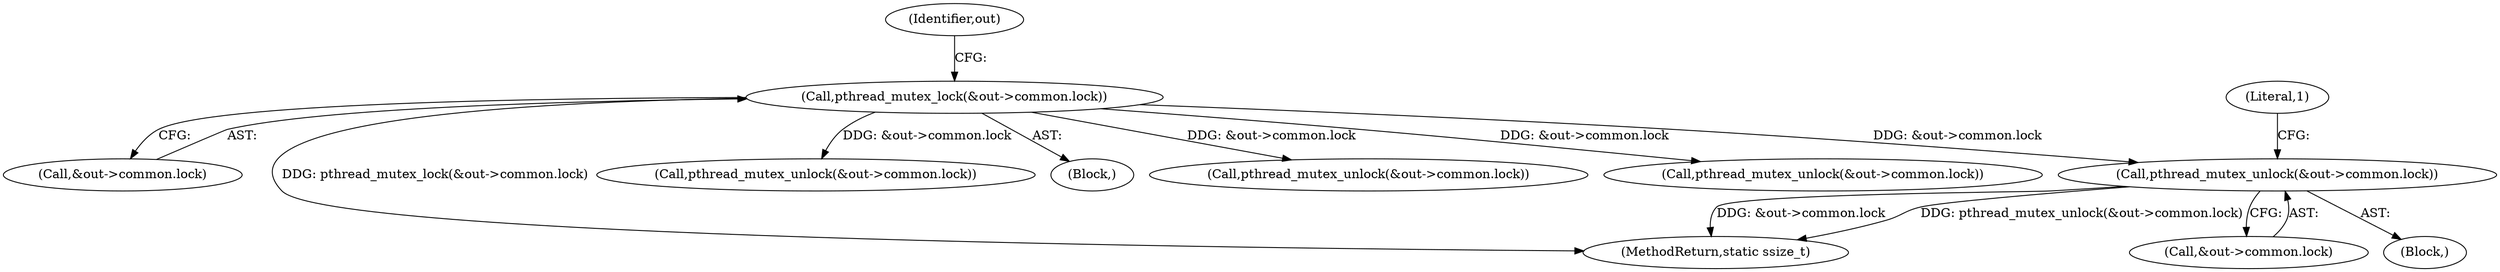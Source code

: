 digraph "0_Android_472271b153c5dc53c28beac55480a8d8434b2d5c_4@API" {
"1000213" [label="(Call,pthread_mutex_unlock(&out->common.lock))"];
"1000122" [label="(Call,pthread_mutex_lock(&out->common.lock))"];
"1000210" [label="(Block,)"];
"1000133" [label="(Identifier,out)"];
"1000122" [label="(Call,pthread_mutex_lock(&out->common.lock))"];
"1000123" [label="(Call,&out->common.lock)"];
"1000302" [label="(MethodReturn,static ssize_t)"];
"1000223" [label="(Call,pthread_mutex_unlock(&out->common.lock))"];
"1000106" [label="(Block,)"];
"1000191" [label="(Call,pthread_mutex_unlock(&out->common.lock))"];
"1000140" [label="(Call,pthread_mutex_unlock(&out->common.lock))"];
"1000222" [label="(Literal,1)"];
"1000213" [label="(Call,pthread_mutex_unlock(&out->common.lock))"];
"1000214" [label="(Call,&out->common.lock)"];
"1000213" -> "1000210"  [label="AST: "];
"1000213" -> "1000214"  [label="CFG: "];
"1000214" -> "1000213"  [label="AST: "];
"1000222" -> "1000213"  [label="CFG: "];
"1000213" -> "1000302"  [label="DDG: &out->common.lock"];
"1000213" -> "1000302"  [label="DDG: pthread_mutex_unlock(&out->common.lock)"];
"1000122" -> "1000213"  [label="DDG: &out->common.lock"];
"1000122" -> "1000106"  [label="AST: "];
"1000122" -> "1000123"  [label="CFG: "];
"1000123" -> "1000122"  [label="AST: "];
"1000133" -> "1000122"  [label="CFG: "];
"1000122" -> "1000302"  [label="DDG: pthread_mutex_lock(&out->common.lock)"];
"1000122" -> "1000140"  [label="DDG: &out->common.lock"];
"1000122" -> "1000191"  [label="DDG: &out->common.lock"];
"1000122" -> "1000223"  [label="DDG: &out->common.lock"];
}
